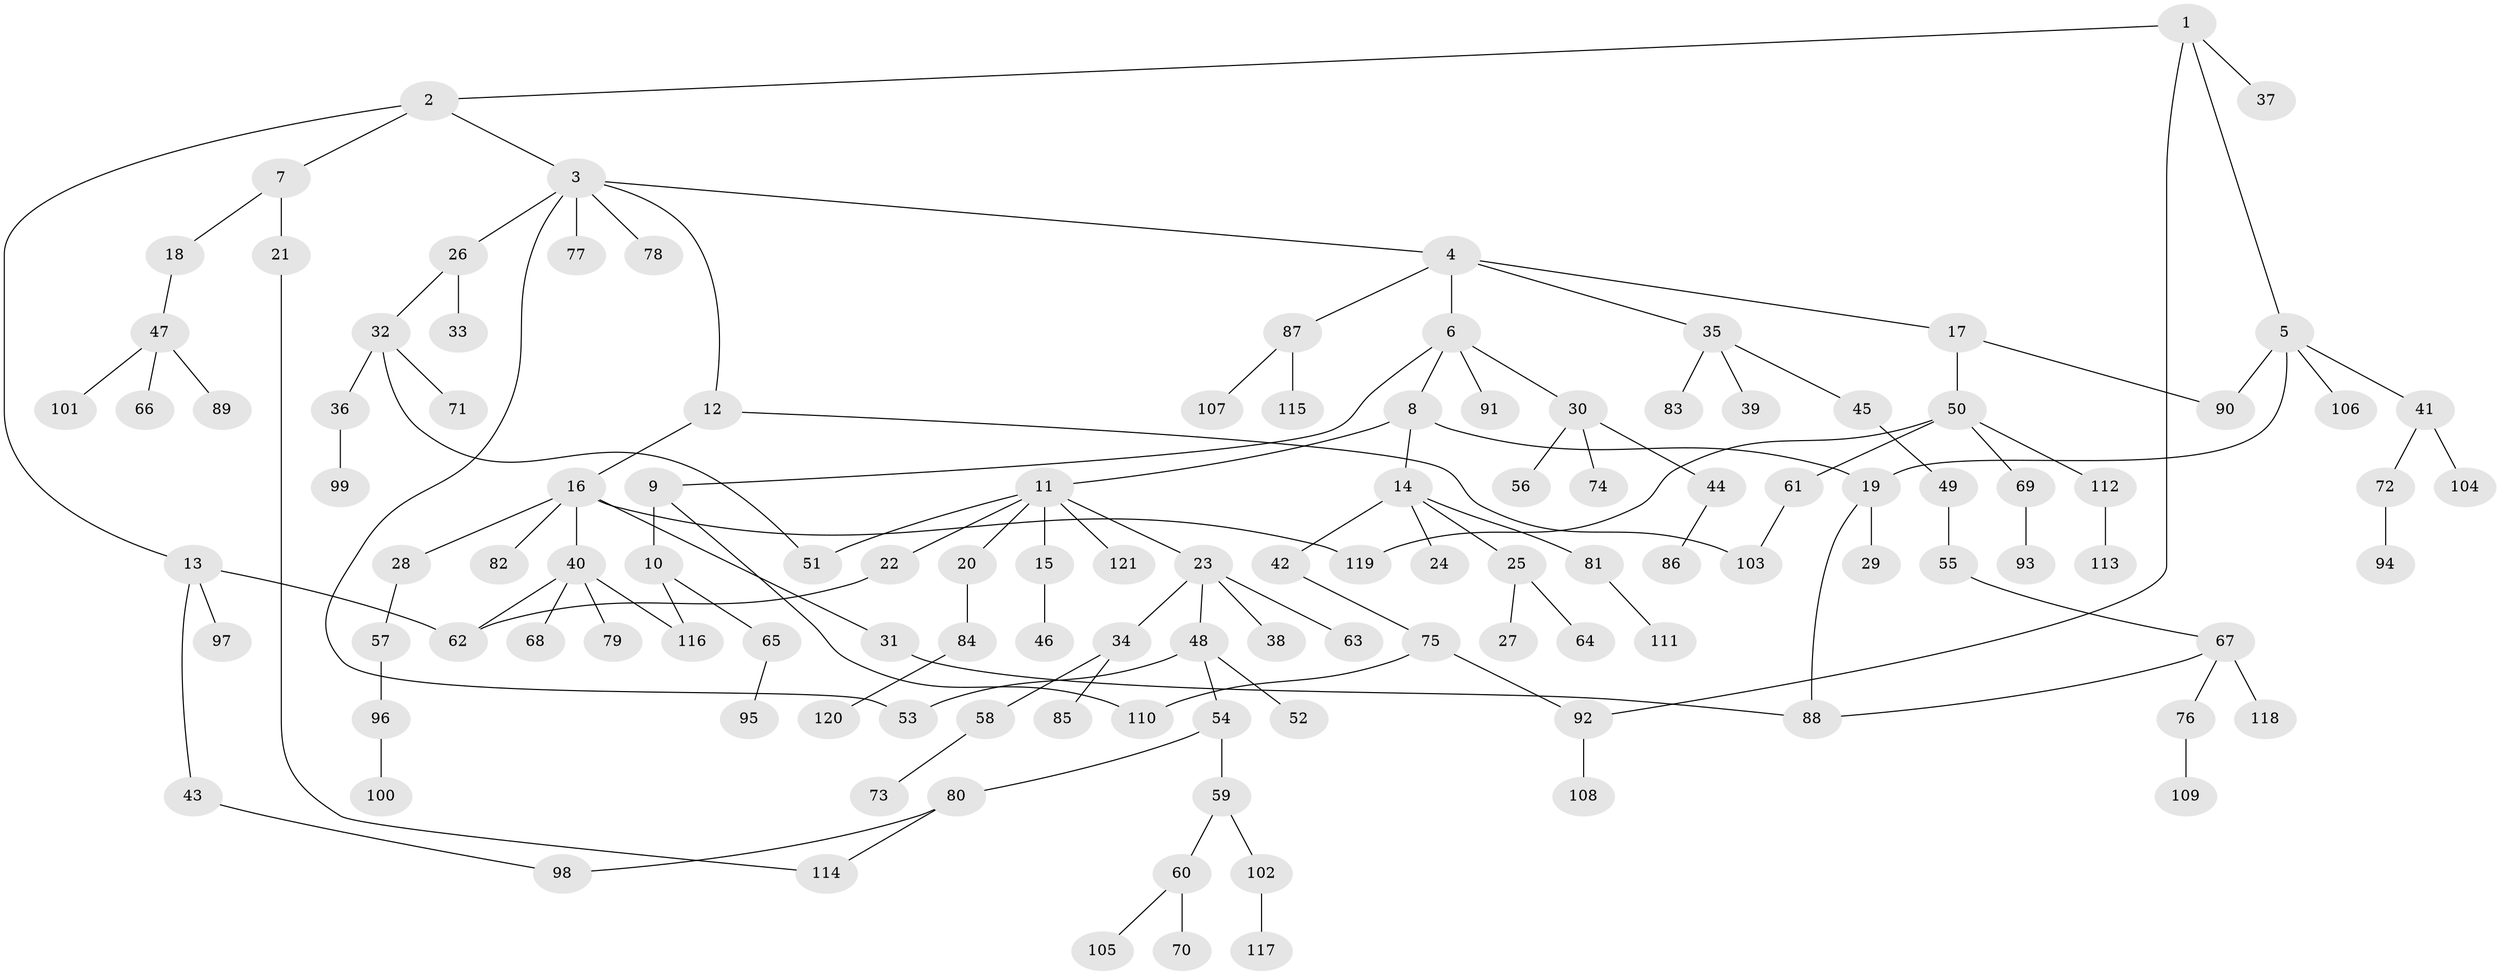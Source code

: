 // coarse degree distribution, {1: 0.6944444444444444, 2: 0.16666666666666666, 11: 0.027777777777777776, 9: 0.027777777777777776, 8: 0.027777777777777776, 10: 0.027777777777777776, 7: 0.027777777777777776}
// Generated by graph-tools (version 1.1) at 2025/45/03/04/25 21:45:44]
// undirected, 121 vertices, 135 edges
graph export_dot {
graph [start="1"]
  node [color=gray90,style=filled];
  1;
  2;
  3;
  4;
  5;
  6;
  7;
  8;
  9;
  10;
  11;
  12;
  13;
  14;
  15;
  16;
  17;
  18;
  19;
  20;
  21;
  22;
  23;
  24;
  25;
  26;
  27;
  28;
  29;
  30;
  31;
  32;
  33;
  34;
  35;
  36;
  37;
  38;
  39;
  40;
  41;
  42;
  43;
  44;
  45;
  46;
  47;
  48;
  49;
  50;
  51;
  52;
  53;
  54;
  55;
  56;
  57;
  58;
  59;
  60;
  61;
  62;
  63;
  64;
  65;
  66;
  67;
  68;
  69;
  70;
  71;
  72;
  73;
  74;
  75;
  76;
  77;
  78;
  79;
  80;
  81;
  82;
  83;
  84;
  85;
  86;
  87;
  88;
  89;
  90;
  91;
  92;
  93;
  94;
  95;
  96;
  97;
  98;
  99;
  100;
  101;
  102;
  103;
  104;
  105;
  106;
  107;
  108;
  109;
  110;
  111;
  112;
  113;
  114;
  115;
  116;
  117;
  118;
  119;
  120;
  121;
  1 -- 2;
  1 -- 5;
  1 -- 37;
  1 -- 92;
  2 -- 3;
  2 -- 7;
  2 -- 13;
  3 -- 4;
  3 -- 12;
  3 -- 26;
  3 -- 77;
  3 -- 78;
  3 -- 53;
  4 -- 6;
  4 -- 17;
  4 -- 35;
  4 -- 87;
  5 -- 41;
  5 -- 106;
  5 -- 19;
  5 -- 90;
  6 -- 8;
  6 -- 9;
  6 -- 30;
  6 -- 91;
  7 -- 18;
  7 -- 21;
  8 -- 11;
  8 -- 14;
  8 -- 19;
  9 -- 10;
  9 -- 110;
  10 -- 65;
  10 -- 116;
  11 -- 15;
  11 -- 20;
  11 -- 22;
  11 -- 23;
  11 -- 121;
  11 -- 51;
  12 -- 16;
  12 -- 103;
  13 -- 43;
  13 -- 97;
  13 -- 62;
  14 -- 24;
  14 -- 25;
  14 -- 42;
  14 -- 81;
  15 -- 46;
  16 -- 28;
  16 -- 31;
  16 -- 40;
  16 -- 82;
  16 -- 119;
  17 -- 50;
  17 -- 90;
  18 -- 47;
  19 -- 29;
  19 -- 88;
  20 -- 84;
  21 -- 114;
  22 -- 62;
  23 -- 34;
  23 -- 38;
  23 -- 48;
  23 -- 63;
  25 -- 27;
  25 -- 64;
  26 -- 32;
  26 -- 33;
  28 -- 57;
  30 -- 44;
  30 -- 56;
  30 -- 74;
  31 -- 88;
  32 -- 36;
  32 -- 51;
  32 -- 71;
  34 -- 58;
  34 -- 85;
  35 -- 39;
  35 -- 45;
  35 -- 83;
  36 -- 99;
  40 -- 62;
  40 -- 68;
  40 -- 79;
  40 -- 116;
  41 -- 72;
  41 -- 104;
  42 -- 75;
  43 -- 98;
  44 -- 86;
  45 -- 49;
  47 -- 66;
  47 -- 89;
  47 -- 101;
  48 -- 52;
  48 -- 53;
  48 -- 54;
  49 -- 55;
  50 -- 61;
  50 -- 69;
  50 -- 112;
  50 -- 119;
  54 -- 59;
  54 -- 80;
  55 -- 67;
  57 -- 96;
  58 -- 73;
  59 -- 60;
  59 -- 102;
  60 -- 70;
  60 -- 105;
  61 -- 103;
  65 -- 95;
  67 -- 76;
  67 -- 118;
  67 -- 88;
  69 -- 93;
  72 -- 94;
  75 -- 92;
  75 -- 110;
  76 -- 109;
  80 -- 114;
  80 -- 98;
  81 -- 111;
  84 -- 120;
  87 -- 107;
  87 -- 115;
  92 -- 108;
  96 -- 100;
  102 -- 117;
  112 -- 113;
}
